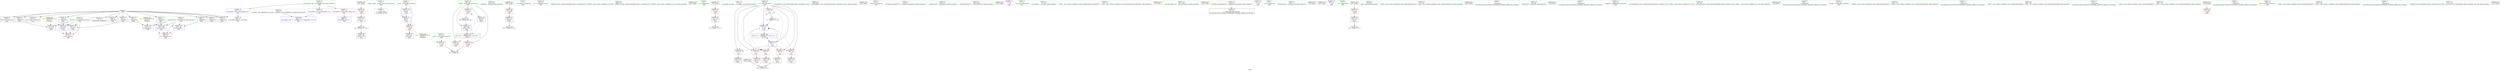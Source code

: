 digraph "SVFG" {
	label="SVFG";

	Node0x564dc84b1ee0 [shape=record,color=grey,label="{NodeID: 0\nNullPtr}"];
	Node0x564dc84b1ee0 -> Node0x564dc84c8710[style=solid];
	Node0x564dc84b1ee0 -> Node0x564dc84c8810[style=solid];
	Node0x564dc84b1ee0 -> Node0x564dc84c88e0[style=solid];
	Node0x564dc84b1ee0 -> Node0x564dc84c89b0[style=solid];
	Node0x564dc84b1ee0 -> Node0x564dc84c8a80[style=solid];
	Node0x564dc84b1ee0 -> Node0x564dc84c8b50[style=solid];
	Node0x564dc84b1ee0 -> Node0x564dc84c8c20[style=solid];
	Node0x564dc84b1ee0 -> Node0x564dc84c8cf0[style=solid];
	Node0x564dc84b1ee0 -> Node0x564dc84c8dc0[style=solid];
	Node0x564dc84b1ee0 -> Node0x564dc84c8e90[style=solid];
	Node0x564dc84b1ee0 -> Node0x564dc84c8f60[style=solid];
	Node0x564dc84b1ee0 -> Node0x564dc84c9030[style=solid];
	Node0x564dc84b1ee0 -> Node0x564dc84c81d0[style=solid];
	Node0x564dc84cffd0 [shape=record,color=grey,label="{NodeID: 180\n128 = Binary(127, 113, )\n}"];
	Node0x564dc84cffd0 -> Node0x564dc84c97b0[style=solid];
	Node0x564dc84c7fd0 [shape=record,color=blue,label="{NodeID: 97\n260\<--17\nllvm.global_ctors_0\<--\nGlob }"];
	Node0x564dc84b1a60 [shape=record,color=green,label="{NodeID: 14\n4\<--6\n_ZStL8__ioinit\<--_ZStL8__ioinit_field_insensitive\nGlob }"];
	Node0x564dc84b1a60 -> Node0x564dc84c9af0[style=solid];
	Node0x564dc84c7ba0 [shape=record,color=blue,label="{NodeID: 111\n46\<--67\nretval\<--\nmain\n}"];
	Node0x564dc84c7ba0 -> Node0x564dc84ca130[style=dashed];
	Node0x564dc84b26d0 [shape=record,color=green,label="{NodeID: 28\n60\<--61\ncaseno\<--caseno_field_insensitive\nmain\n}"];
	Node0x564dc84b26d0 -> Node0x564dc84ca470[style=solid];
	Node0x564dc84b26d0 -> Node0x564dc84ca540[style=solid];
	Node0x564dc84b26d0 -> Node0x564dc84ca610[style=solid];
	Node0x564dc84b26d0 -> Node0x564dc84c83a0[style=solid];
	Node0x564dc84b26d0 -> Node0x564dc84c7ad0[style=solid];
	Node0x564dc84c70f0 [shape=record,color=green,label="{NodeID: 42\n181\<--182\n_ZNSolsEi\<--_ZNSolsEi_field_insensitive\n}"];
	Node0x564dc84e3790 [shape=record,color=black,label="{NodeID: 222\n160 = PHI()\n}"];
	Node0x564dc84e3790 -> Node0x564dc84c7f00[style=solid];
	Node0x564dc84c8dc0 [shape=record,color=black,label="{NodeID: 56\n150\<--3\n\<--dummyVal\nmain\n}"];
	Node0x564dc84c8dc0 -> Node0x564dc84c7860[style=solid];
	Node0x564dc84c9950 [shape=record,color=black,label="{NodeID: 70\n162\<--161\nconv34\<--\nmain\n}"];
	Node0x564dc84c9950 -> Node0x564dc84d0450[style=solid];
	Node0x564dc84ca540 [shape=record,color=red,label="{NodeID: 84\n179\<--60\n\<--caseno\nmain\n}"];
	Node0x564dc84afde0 [shape=record,color=green,label="{NodeID: 1\n7\<--1\n__dso_handle\<--dummyObj\nGlob }"];
	Node0x564dc84d0150 [shape=record,color=grey,label="{NodeID: 181\n196 = Binary(195, 88, )\n}"];
	Node0x564dc84d0150 -> Node0x564dc84c7ad0[style=solid];
	Node0x564dc84c80d0 [shape=record,color=blue,label="{NodeID: 98\n261\<--18\nllvm.global_ctors_1\<--_GLOBAL__sub_I_kappahouse_0_0.cpp\nGlob }"];
	Node0x564dc84b1b30 [shape=record,color=green,label="{NodeID: 15\n16\<--20\nllvm.global_ctors\<--llvm.global_ctors_field_insensitive\nGlob }"];
	Node0x564dc84b1b30 -> Node0x564dc84c9e30[style=solid];
	Node0x564dc84b1b30 -> Node0x564dc84c9f30[style=solid];
	Node0x564dc84b1b30 -> Node0x564dc84ca030[style=solid];
	Node0x564dc84b27a0 [shape=record,color=green,label="{NodeID: 29\n62\<--63\nret\<--ret_field_insensitive\nmain\n}"];
	Node0x564dc84c71f0 [shape=record,color=green,label="{NodeID: 43\n186\<--187\n_ZStlsIcSt11char_traitsIcESaIcEERSt13basic_ostreamIT_T0_ES7_RKNSt7__cxx1112basic_stringIS4_S5_T1_EE\<--_ZStlsIcSt11char_traitsIcESaIcEERSt13basic_ostreamIT_T0_ES7_RKNSt7__cxx1112basic_stringIS4_S5_T1_EE_field_insensitive\n}"];
	Node0x564dc84e38c0 [shape=record,color=black,label="{NodeID: 223\n166 = PHI()\n}"];
	Node0x564dc84c8e90 [shape=record,color=black,label="{NodeID: 57\n152\<--3\n\<--dummyVal\nmain\n}"];
	Node0x564dc84c8e90 -> Node0x564dc84c7930[style=solid];
	Node0x564dc84c9a20 [shape=record,color=black,label="{NodeID: 71\n45\<--202\nmain_ret\<--\nmain\n}"];
	Node0x564dc84ca610 [shape=record,color=red,label="{NodeID: 85\n195\<--60\n\<--caseno\nmain\n}"];
	Node0x564dc84ca610 -> Node0x564dc84d0150[style=solid];
	Node0x564dc84b30a0 [shape=record,color=green,label="{NodeID: 2\n8\<--1\n.str\<--dummyObj\nGlob }"];
	Node0x564dc84d02d0 [shape=record,color=grey,label="{NodeID: 182\n112 = cmp(111, 113, )\n}"];
	Node0x564dc84c81d0 [shape=record,color=blue, style = dotted,label="{NodeID: 99\n262\<--3\nllvm.global_ctors_2\<--dummyVal\nGlob }"];
	Node0x564dc84b1c00 [shape=record,color=green,label="{NodeID: 16\n21\<--22\n__cxx_global_var_init\<--__cxx_global_var_init_field_insensitive\n}"];
	Node0x564dc84b2870 [shape=record,color=green,label="{NodeID: 30\n64\<--65\ni\<--i_field_insensitive\nmain\n}"];
	Node0x564dc84b2870 -> Node0x564dc84ca6e0[style=solid];
	Node0x564dc84b2870 -> Node0x564dc84ca7b0[style=solid];
	Node0x564dc84b2870 -> Node0x564dc84ca880[style=solid];
	Node0x564dc84b2870 -> Node0x564dc84ca950[style=solid];
	Node0x564dc84b2870 -> Node0x564dc84caa20[style=solid];
	Node0x564dc84b2870 -> Node0x564dc84caaf0[style=solid];
	Node0x564dc84b2870 -> Node0x564dc84c8470[style=solid];
	Node0x564dc84b2870 -> Node0x564dc84c7a00[style=solid];
	Node0x564dc84c72f0 [shape=record,color=green,label="{NodeID: 44\n189\<--190\n_ZSt4endlIcSt11char_traitsIcEERSt13basic_ostreamIT_T0_ES6_\<--_ZSt4endlIcSt11char_traitsIcEERSt13basic_ostreamIT_T0_ES6__field_insensitive\n}"];
	Node0x564dc84e3990 [shape=record,color=black,label="{NodeID: 224\n176 = PHI()\n}"];
	Node0x564dc84c8f60 [shape=record,color=black,label="{NodeID: 58\n209\<--3\nlpad.val\<--dummyVal\nmain\n}"];
	Node0x564dc84c9af0 [shape=record,color=purple,label="{NodeID: 72\n27\<--4\n\<--_ZStL8__ioinit\n__cxx_global_var_init\n}"];
	Node0x564dc84ca6e0 [shape=record,color=red,label="{NodeID: 86\n98\<--64\n\<--i\nmain\n}"];
	Node0x564dc84ca6e0 -> Node0x564dc84c9200[style=solid];
	Node0x564dc84b0d40 [shape=record,color=green,label="{NodeID: 3\n10\<--1\n_ZSt3cin\<--dummyObj\nGlob }"];
	Node0x564dc84d0450 [shape=record,color=grey,label="{NodeID: 183\n163 = cmp(162, 164, )\n}"];
	Node0x564dc84c82d0 [shape=record,color=blue,label="{NodeID: 100\n46\<--67\nretval\<--\nmain\n}"];
	Node0x564dc84c82d0 -> Node0x564dc84c7ba0[style=dashed];
	Node0x564dc84b1d00 [shape=record,color=green,label="{NodeID: 17\n25\<--26\n_ZNSt8ios_base4InitC1Ev\<--_ZNSt8ios_base4InitC1Ev_field_insensitive\n}"];
	Node0x564dc84b2940 [shape=record,color=green,label="{NodeID: 31\n69\<--70\n_ZNSaIcEC1Ev\<--_ZNSaIcEC1Ev_field_insensitive\n}"];
	Node0x564dc84c73f0 [shape=record,color=green,label="{NodeID: 45\n191\<--192\n_ZNSolsEPFRSoS_E\<--_ZNSolsEPFRSoS_E_field_insensitive\n}"];
	Node0x564dc84e3ac0 [shape=record,color=black,label="{NodeID: 225\n180 = PHI()\n}"];
	Node0x564dc84c9030 [shape=record,color=black,label="{NodeID: 59\n210\<--3\nlpad.val54\<--dummyVal\nmain\n}"];
	Node0x564dc84c9bc0 [shape=record,color=purple,label="{NodeID: 73\n71\<--8\n\<--.str\nmain\n}"];
	Node0x564dc84ca7b0 [shape=record,color=red,label="{NodeID: 87\n105\<--64\n\<--i\nmain\n}"];
	Node0x564dc84ca7b0 -> Node0x564dc84c92d0[style=solid];
	Node0x564dc84b21f0 [shape=record,color=green,label="{NodeID: 4\n11\<--1\n_ZSt4cout\<--dummyObj\nGlob }"];
	Node0x564dc84d05d0 [shape=record,color=grey,label="{NodeID: 184\n103 = cmp(99, 100, )\n}"];
	Node0x564dc84c83a0 [shape=record,color=blue,label="{NodeID: 101\n60\<--88\ncaseno\<--\nmain\n}"];
	Node0x564dc84c83a0 -> Node0x564dc84d5740[style=dashed];
	Node0x564dc84b3580 [shape=record,color=green,label="{NodeID: 18\n31\<--32\n__cxa_atexit\<--__cxa_atexit_field_insensitive\n}"];
	Node0x564dc84b2a40 [shape=record,color=green,label="{NodeID: 32\n73\<--74\n_ZNSt7__cxx1112basic_stringIcSt11char_traitsIcESaIcEEC1EPKcRKS3_\<--_ZNSt7__cxx1112basic_stringIcSt11char_traitsIcESaIcEEC1EPKcRKS3__field_insensitive\n}"];
	Node0x564dc84e1570 [shape=record,color=black,label="{NodeID: 212\n81 = PHI()\n}"];
	Node0x564dc84c74f0 [shape=record,color=green,label="{NodeID: 46\n218\<--219\n__gxx_personality_v0\<--__gxx_personality_v0_field_insensitive\n}"];
	Node0x564dc84e3bc0 [shape=record,color=black,label="{NodeID: 226\n184 = PHI()\n}"];
	Node0x564dc84c9100 [shape=record,color=black,label="{NodeID: 60\n29\<--30\n\<--_ZNSt8ios_base4InitD1Ev\nCan only get source location for instruction, argument, global var or function.}"];
	Node0x564dc84c9c90 [shape=record,color=purple,label="{NodeID: 74\n175\<--12\n\<--.str.1\nmain\n}"];
	Node0x564dc84ca880 [shape=record,color=red,label="{NodeID: 88\n115\<--64\n\<--i\nmain\n}"];
	Node0x564dc84ca880 -> Node0x564dc84c9470[style=solid];
	Node0x564dc84b2280 [shape=record,color=green,label="{NodeID: 5\n12\<--1\n.str.1\<--dummyObj\nGlob }"];
	Node0x564dc84d0750 [shape=record,color=grey,label="{NodeID: 185\n92 = cmp(90, 91, )\n}"];
	Node0x564dc84c8470 [shape=record,color=blue,label="{NodeID: 102\n64\<--67\ni\<--\nmain\n}"];
	Node0x564dc84c8470 -> Node0x564dc84ca6e0[style=dashed];
	Node0x564dc84c8470 -> Node0x564dc84ca7b0[style=dashed];
	Node0x564dc84c8470 -> Node0x564dc84ca880[style=dashed];
	Node0x564dc84c8470 -> Node0x564dc84ca950[style=dashed];
	Node0x564dc84c8470 -> Node0x564dc84caa20[style=dashed];
	Node0x564dc84c8470 -> Node0x564dc84caaf0[style=dashed];
	Node0x564dc84c8470 -> Node0x564dc84c7a00[style=dashed];
	Node0x564dc84c8470 -> Node0x564dc84d5c40[style=dashed];
	Node0x564dc84b3680 [shape=record,color=green,label="{NodeID: 19\n30\<--36\n_ZNSt8ios_base4InitD1Ev\<--_ZNSt8ios_base4InitD1Ev_field_insensitive\n}"];
	Node0x564dc84b3680 -> Node0x564dc84c9100[style=solid];
	Node0x564dc84c6970 [shape=record,color=green,label="{NodeID: 33\n76\<--77\n_ZNSaIcED1Ev\<--_ZNSaIcED1Ev_field_insensitive\n}"];
	Node0x564dc84e0d60 [shape=record,color=black,label="{NodeID: 213\n94 = PHI()\n}"];
	Node0x564dc84c75f0 [shape=record,color=green,label="{NodeID: 47\n18\<--256\n_GLOBAL__sub_I_kappahouse_0_0.cpp\<--_GLOBAL__sub_I_kappahouse_0_0.cpp_field_insensitive\n}"];
	Node0x564dc84c75f0 -> Node0x564dc84c80d0[style=solid];
	Node0x564dc84e3cc0 [shape=record,color=black,label="{NodeID: 227\n185 = PHI()\n}"];
	Node0x564dc84c9200 [shape=record,color=black,label="{NodeID: 61\n99\<--98\nconv\<--\nmain\n}"];
	Node0x564dc84c9200 -> Node0x564dc84d05d0[style=solid];
	Node0x564dc84c9d60 [shape=record,color=purple,label="{NodeID: 75\n183\<--14\n\<--.str.2\nmain\n}"];
	Node0x564dc84ca950 [shape=record,color=red,label="{NodeID: 89\n123\<--64\n\<--i\nmain\n}"];
	Node0x564dc84ca950 -> Node0x564dc84c9610[style=solid];
	Node0x564dc84b0e90 [shape=record,color=green,label="{NodeID: 6\n14\<--1\n.str.2\<--dummyObj\nGlob }"];
	Node0x564dc84d08d0 [shape=record,color=grey,label="{NodeID: 186\n120 = cmp(119, 121, )\n}"];
	Node0x564dc84c8540 [shape=record,color=blue,label="{NodeID: 103\n52\<--137\nexn.slot\<--\nmain\n}"];
	Node0x564dc84c8540 -> Node0x564dc84ca200[style=dashed];
	Node0x564dc84b3780 [shape=record,color=green,label="{NodeID: 20\n43\<--44\nmain\<--main_field_insensitive\n}"];
	Node0x564dc84c6a00 [shape=record,color=green,label="{NodeID: 34\n79\<--80\n_ZNSt7__cxx1112basic_stringIcSt11char_traitsIcESaIcEEC1Ev\<--_ZNSt7__cxx1112basic_stringIcSt11char_traitsIcESaIcEEC1Ev_field_insensitive\n}"];
	Node0x564dc84e0e60 [shape=record,color=black,label="{NodeID: 214\n100 = PHI()\n}"];
	Node0x564dc84e0e60 -> Node0x564dc84d05d0[style=solid];
	Node0x564dc84c8710 [shape=record,color=black,label="{NodeID: 48\n2\<--3\ndummyVal\<--dummyVal\n}"];
	Node0x564dc84e3dc0 [shape=record,color=black,label="{NodeID: 228\n188 = PHI()\n}"];
	Node0x564dc84c92d0 [shape=record,color=black,label="{NodeID: 62\n106\<--105\nconv11\<--\nmain\n}"];
	Node0x564dc84c9e30 [shape=record,color=purple,label="{NodeID: 76\n260\<--16\nllvm.global_ctors_0\<--llvm.global_ctors\nGlob }"];
	Node0x564dc84c9e30 -> Node0x564dc84c7fd0[style=solid];
	Node0x564dc84caa20 [shape=record,color=red,label="{NodeID: 90\n158\<--64\n\<--i\nmain\n}"];
	Node0x564dc84caa20 -> Node0x564dc84c9880[style=solid];
	Node0x564dc84b0f20 [shape=record,color=green,label="{NodeID: 7\n17\<--1\n\<--dummyObj\nCan only get source location for instruction, argument, global var or function.}"];
	Node0x564dc84d5740 [shape=record,color=black,label="{NodeID: 187\nMR_10V_3 = PHI(MR_10V_4, MR_10V_2, )\npts\{61 \}\n}"];
	Node0x564dc84d5740 -> Node0x564dc84ca470[style=dashed];
	Node0x564dc84d5740 -> Node0x564dc84ca540[style=dashed];
	Node0x564dc84d5740 -> Node0x564dc84ca610[style=dashed];
	Node0x564dc84d5740 -> Node0x564dc84c7ad0[style=dashed];
	Node0x564dc84c8610 [shape=record,color=blue,label="{NodeID: 104\n54\<--139\nehselector.slot\<--\nmain\n}"];
	Node0x564dc84c8610 -> Node0x564dc84ca2d0[style=dashed];
	Node0x564dc84b3880 [shape=record,color=green,label="{NodeID: 21\n46\<--47\nretval\<--retval_field_insensitive\nmain\n}"];
	Node0x564dc84b3880 -> Node0x564dc84ca130[style=solid];
	Node0x564dc84b3880 -> Node0x564dc84c82d0[style=solid];
	Node0x564dc84b3880 -> Node0x564dc84c7ba0[style=solid];
	Node0x564dc8313ba0 [shape=record,color=yellow,style=double,label="{NodeID: 201\n4V_1 = ENCHI(MR_4V_0)\npts\{53 \}\nFun[main]}"];
	Node0x564dc8313ba0 -> Node0x564dc84c8540[style=dashed];
	Node0x564dc8313ba0 -> Node0x564dc84c76c0[style=dashed];
	Node0x564dc8313ba0 -> Node0x564dc84c7860[style=dashed];
	Node0x564dc84c6a90 [shape=record,color=green,label="{NodeID: 35\n82\<--83\n_ZNSirsERi\<--_ZNSirsERi_field_insensitive\n}"];
	Node0x564dc84e0fc0 [shape=record,color=black,label="{NodeID: 215\n28 = PHI()\n}"];
	Node0x564dc84c8810 [shape=record,color=black,label="{NodeID: 49\n136\<--3\n\<--dummyVal\nmain\n}"];
	Node0x564dc84c93a0 [shape=record,color=black,label="{NodeID: 63\n111\<--110\nconv15\<--\nmain\n}"];
	Node0x564dc84c93a0 -> Node0x564dc84d02d0[style=solid];
	Node0x564dc84c9f30 [shape=record,color=purple,label="{NodeID: 77\n261\<--16\nllvm.global_ctors_1\<--llvm.global_ctors\nGlob }"];
	Node0x564dc84c9f30 -> Node0x564dc84c80d0[style=solid];
	Node0x564dc84caaf0 [shape=record,color=red,label="{NodeID: 91\n171\<--64\n\<--i\nmain\n}"];
	Node0x564dc84caaf0 -> Node0x564dc84cfe50[style=solid];
	Node0x564dc84b0fb0 [shape=record,color=green,label="{NodeID: 8\n67\<--1\n\<--dummyObj\nCan only get source location for instruction, argument, global var or function.}"];
	Node0x564dc84d5c40 [shape=record,color=black,label="{NodeID: 188\nMR_12V_2 = PHI(MR_12V_4, MR_12V_1, )\npts\{65 \}\n}"];
	Node0x564dc84d5c40 -> Node0x564dc84c8470[style=dashed];
	Node0x564dc84c76c0 [shape=record,color=blue,label="{NodeID: 105\n52\<--144\nexn.slot\<--\nmain\n}"];
	Node0x564dc84c76c0 -> Node0x564dc84ca200[style=dashed];
	Node0x564dc84b3950 [shape=record,color=green,label="{NodeID: 22\n48\<--49\nmapping\<--mapping_field_insensitive\nmain\n}"];
	Node0x564dc84db300 [shape=record,color=yellow,style=double,label="{NodeID: 202\n6V_1 = ENCHI(MR_6V_0)\npts\{55 \}\nFun[main]}"];
	Node0x564dc84db300 -> Node0x564dc84c8610[style=dashed];
	Node0x564dc84db300 -> Node0x564dc84c7790[style=dashed];
	Node0x564dc84db300 -> Node0x564dc84c7930[style=dashed];
	Node0x564dc84c6b20 [shape=record,color=green,label="{NodeID: 36\n85\<--86\n_ZSt7getlineIcSt11char_traitsIcESaIcEERSt13basic_istreamIT_T0_ES7_RNSt7__cxx1112basic_stringIS4_S5_T1_EE\<--_ZSt7getlineIcSt11char_traitsIcESaIcEERSt13basic_istreamIT_T0_ES7_RNSt7__cxx1112basic_stringIS4_S5_T1_EE_field_insensitive\n}"];
	Node0x564dc84e1090 [shape=record,color=black,label="{NodeID: 216\n84 = PHI()\n}"];
	Node0x564dc84c88e0 [shape=record,color=black,label="{NodeID: 50\n137\<--3\n\<--dummyVal\nmain\n}"];
	Node0x564dc84c88e0 -> Node0x564dc84c8540[style=solid];
	Node0x564dc84c9470 [shape=record,color=black,label="{NodeID: 64\n116\<--115\nconv17\<--\nmain\n}"];
	Node0x564dc84ca030 [shape=record,color=purple,label="{NodeID: 78\n262\<--16\nllvm.global_ctors_2\<--llvm.global_ctors\nGlob }"];
	Node0x564dc84ca030 -> Node0x564dc84c81d0[style=solid];
	Node0x564dc84cabc0 [shape=record,color=red,label="{NodeID: 92\n110\<--107\n\<--call14\nmain\n}"];
	Node0x564dc84cabc0 -> Node0x564dc84c93a0[style=solid];
	Node0x564dc84b10a0 [shape=record,color=green,label="{NodeID: 9\n88\<--1\n\<--dummyObj\nCan only get source location for instruction, argument, global var or function.}"];
	Node0x564dc84c7790 [shape=record,color=blue,label="{NodeID: 106\n54\<--146\nehselector.slot\<--\nmain\n}"];
	Node0x564dc84c7790 -> Node0x564dc84ca2d0[style=dashed];
	Node0x564dc84b3a20 [shape=record,color=green,label="{NodeID: 23\n50\<--51\nref.tmp\<--ref.tmp_field_insensitive\nmain\n}"];
	Node0x564dc84db3e0 [shape=record,color=yellow,style=double,label="{NodeID: 203\n8V_1 = ENCHI(MR_8V_0)\npts\{59 \}\nFun[main]}"];
	Node0x564dc84db3e0 -> Node0x564dc84ca3a0[style=dashed];
	Node0x564dc84c6bf0 [shape=record,color=green,label="{NodeID: 37\n101\<--102\n_ZNKSt7__cxx1112basic_stringIcSt11char_traitsIcESaIcEE4sizeEv\<--_ZNKSt7__cxx1112basic_stringIcSt11char_traitsIcESaIcEE4sizeEv_field_insensitive\n}"];
	Node0x564dc84e32c0 [shape=record,color=black,label="{NodeID: 217\n107 = PHI()\n}"];
	Node0x564dc84e32c0 -> Node0x564dc84cabc0[style=solid];
	Node0x564dc84c89b0 [shape=record,color=black,label="{NodeID: 51\n139\<--3\n\<--dummyVal\nmain\n}"];
	Node0x564dc84c89b0 -> Node0x564dc84c8610[style=solid];
	Node0x564dc84c9540 [shape=record,color=black,label="{NodeID: 65\n119\<--118\nconv20\<--\nmain\n}"];
	Node0x564dc84c9540 -> Node0x564dc84d08d0[style=solid];
	Node0x564dc84ca130 [shape=record,color=red,label="{NodeID: 79\n202\<--46\n\<--retval\nmain\n}"];
	Node0x564dc84ca130 -> Node0x564dc84c9a20[style=solid];
	Node0x564dc84cac90 [shape=record,color=red,label="{NodeID: 93\n118\<--117\n\<--call19\nmain\n}"];
	Node0x564dc84cac90 -> Node0x564dc84c9540[style=solid];
	Node0x564dc84b1130 [shape=record,color=green,label="{NodeID: 10\n113\<--1\n\<--dummyObj\nCan only get source location for instruction, argument, global var or function.}"];
	Node0x564dc84c7860 [shape=record,color=blue,label="{NodeID: 107\n52\<--150\nexn.slot\<--\nmain\n}"];
	Node0x564dc84c7860 -> Node0x564dc84ca200[style=dashed];
	Node0x564dc84b2390 [shape=record,color=green,label="{NodeID: 24\n52\<--53\nexn.slot\<--exn.slot_field_insensitive\nmain\n}"];
	Node0x564dc84b2390 -> Node0x564dc84ca200[style=solid];
	Node0x564dc84b2390 -> Node0x564dc84c8540[style=solid];
	Node0x564dc84b2390 -> Node0x564dc84c76c0[style=solid];
	Node0x564dc84b2390 -> Node0x564dc84c7860[style=solid];
	Node0x564dc84c6cf0 [shape=record,color=green,label="{NodeID: 38\n108\<--109\n_ZNSt7__cxx1112basic_stringIcSt11char_traitsIcESaIcEEixEm\<--_ZNSt7__cxx1112basic_stringIcSt11char_traitsIcESaIcEEixEm_field_insensitive\n}"];
	Node0x564dc84e33c0 [shape=record,color=black,label="{NodeID: 218\n117 = PHI()\n}"];
	Node0x564dc84e33c0 -> Node0x564dc84cac90[style=solid];
	Node0x564dc84c8a80 [shape=record,color=black,label="{NodeID: 52\n143\<--3\n\<--dummyVal\nmain\n}"];
	Node0x564dc84c9610 [shape=record,color=black,label="{NodeID: 66\n124\<--123\nconv22\<--\nmain\n}"];
	Node0x564dc84ca200 [shape=record,color=red,label="{NodeID: 80\n207\<--52\nexn\<--exn.slot\nmain\n}"];
	Node0x564dc84cad60 [shape=record,color=red,label="{NodeID: 94\n126\<--125\n\<--call24\nmain\n}"];
	Node0x564dc84cad60 -> Node0x564dc84c96e0[style=solid];
	Node0x564dc84b1200 [shape=record,color=green,label="{NodeID: 11\n121\<--1\n\<--dummyObj\nCan only get source location for instruction, argument, global var or function.}"];
	Node0x564dc84c7930 [shape=record,color=blue,label="{NodeID: 108\n54\<--152\nehselector.slot\<--\nmain\n}"];
	Node0x564dc84c7930 -> Node0x564dc84ca2d0[style=dashed];
	Node0x564dc84b2460 [shape=record,color=green,label="{NodeID: 25\n54\<--55\nehselector.slot\<--ehselector.slot_field_insensitive\nmain\n}"];
	Node0x564dc84b2460 -> Node0x564dc84ca2d0[style=solid];
	Node0x564dc84b2460 -> Node0x564dc84c8610[style=solid];
	Node0x564dc84b2460 -> Node0x564dc84c7790[style=solid];
	Node0x564dc84b2460 -> Node0x564dc84c7930[style=solid];
	Node0x564dc84c6df0 [shape=record,color=green,label="{NodeID: 39\n133\<--134\n_ZNSt7__cxx1112basic_stringIcSt11char_traitsIcESaIcEEpLEc\<--_ZNSt7__cxx1112basic_stringIcSt11char_traitsIcESaIcEEpLEc_field_insensitive\n}"];
	Node0x564dc84e34c0 [shape=record,color=black,label="{NodeID: 219\n125 = PHI()\n}"];
	Node0x564dc84e34c0 -> Node0x564dc84cad60[style=solid];
	Node0x564dc84c8b50 [shape=record,color=black,label="{NodeID: 53\n144\<--3\n\<--dummyVal\nmain\n}"];
	Node0x564dc84c8b50 -> Node0x564dc84c76c0[style=solid];
	Node0x564dc84c96e0 [shape=record,color=black,label="{NodeID: 67\n127\<--126\nconv25\<--\nmain\n}"];
	Node0x564dc84c96e0 -> Node0x564dc84cffd0[style=solid];
	Node0x564dc84ca2d0 [shape=record,color=red,label="{NodeID: 81\n208\<--54\nsel\<--ehselector.slot\nmain\n}"];
	Node0x564dc84cae30 [shape=record,color=red,label="{NodeID: 95\n131\<--130\n\<--call28\nmain\n}"];
	Node0x564dc84b12d0 [shape=record,color=green,label="{NodeID: 12\n164\<--1\n\<--dummyObj\nCan only get source location for instruction, argument, global var or function.}"];
	Node0x564dc84c7a00 [shape=record,color=blue,label="{NodeID: 109\n64\<--172\ni\<--inc\nmain\n}"];
	Node0x564dc84c7a00 -> Node0x564dc84ca6e0[style=dashed];
	Node0x564dc84c7a00 -> Node0x564dc84ca7b0[style=dashed];
	Node0x564dc84c7a00 -> Node0x564dc84ca880[style=dashed];
	Node0x564dc84c7a00 -> Node0x564dc84ca950[style=dashed];
	Node0x564dc84c7a00 -> Node0x564dc84caa20[style=dashed];
	Node0x564dc84c7a00 -> Node0x564dc84caaf0[style=dashed];
	Node0x564dc84c7a00 -> Node0x564dc84c7a00[style=dashed];
	Node0x564dc84c7a00 -> Node0x564dc84d5c40[style=dashed];
	Node0x564dc84b2530 [shape=record,color=green,label="{NodeID: 26\n56\<--57\nline\<--line_field_insensitive\nmain\n}"];
	Node0x564dc84c6ef0 [shape=record,color=green,label="{NodeID: 40\n155\<--156\n_ZNSt7__cxx1112basic_stringIcSt11char_traitsIcESaIcEED1Ev\<--_ZNSt7__cxx1112basic_stringIcSt11char_traitsIcESaIcEED1Ev_field_insensitive\n}"];
	Node0x564dc84e35c0 [shape=record,color=black,label="{NodeID: 220\n130 = PHI()\n}"];
	Node0x564dc84e35c0 -> Node0x564dc84cae30[style=solid];
	Node0x564dc84c8c20 [shape=record,color=black,label="{NodeID: 54\n146\<--3\n\<--dummyVal\nmain\n}"];
	Node0x564dc84c8c20 -> Node0x564dc84c7790[style=solid];
	Node0x564dc84c97b0 [shape=record,color=black,label="{NodeID: 68\n129\<--128\nconv26\<--sub\nmain\n}"];
	Node0x564dc84ca3a0 [shape=record,color=red,label="{NodeID: 82\n91\<--58\n\<--cases\nmain\n}"];
	Node0x564dc84ca3a0 -> Node0x564dc84d0750[style=solid];
	Node0x564dc84cfe50 [shape=record,color=grey,label="{NodeID: 179\n172 = Binary(171, 88, )\n}"];
	Node0x564dc84cfe50 -> Node0x564dc84c7a00[style=solid];
	Node0x564dc84c7f00 [shape=record,color=red,label="{NodeID: 96\n161\<--160\n\<--call33\nmain\n}"];
	Node0x564dc84c7f00 -> Node0x564dc84c9950[style=solid];
	Node0x564dc84b1990 [shape=record,color=green,label="{NodeID: 13\n167\<--1\n\<--dummyObj\nCan only get source location for instruction, argument, global var or function.}"];
	Node0x564dc84c7ad0 [shape=record,color=blue,label="{NodeID: 110\n60\<--196\ncaseno\<--inc51\nmain\n}"];
	Node0x564dc84c7ad0 -> Node0x564dc84d5740[style=dashed];
	Node0x564dc84b2600 [shape=record,color=green,label="{NodeID: 27\n58\<--59\ncases\<--cases_field_insensitive\nmain\n}"];
	Node0x564dc84b2600 -> Node0x564dc84ca3a0[style=solid];
	Node0x564dc84c6ff0 [shape=record,color=green,label="{NodeID: 41\n177\<--178\n_ZStlsISt11char_traitsIcEERSt13basic_ostreamIcT_ES5_PKc\<--_ZStlsISt11char_traitsIcEERSt13basic_ostreamIcT_ES5_PKc_field_insensitive\n}"];
	Node0x564dc84e36c0 [shape=record,color=black,label="{NodeID: 221\n132 = PHI()\n}"];
	Node0x564dc84c8cf0 [shape=record,color=black,label="{NodeID: 55\n149\<--3\n\<--dummyVal\nmain\n}"];
	Node0x564dc84c9880 [shape=record,color=black,label="{NodeID: 69\n159\<--158\nconv31\<--\nmain\n}"];
	Node0x564dc84ca470 [shape=record,color=red,label="{NodeID: 83\n90\<--60\n\<--caseno\nmain\n}"];
	Node0x564dc84ca470 -> Node0x564dc84d0750[style=solid];
}
